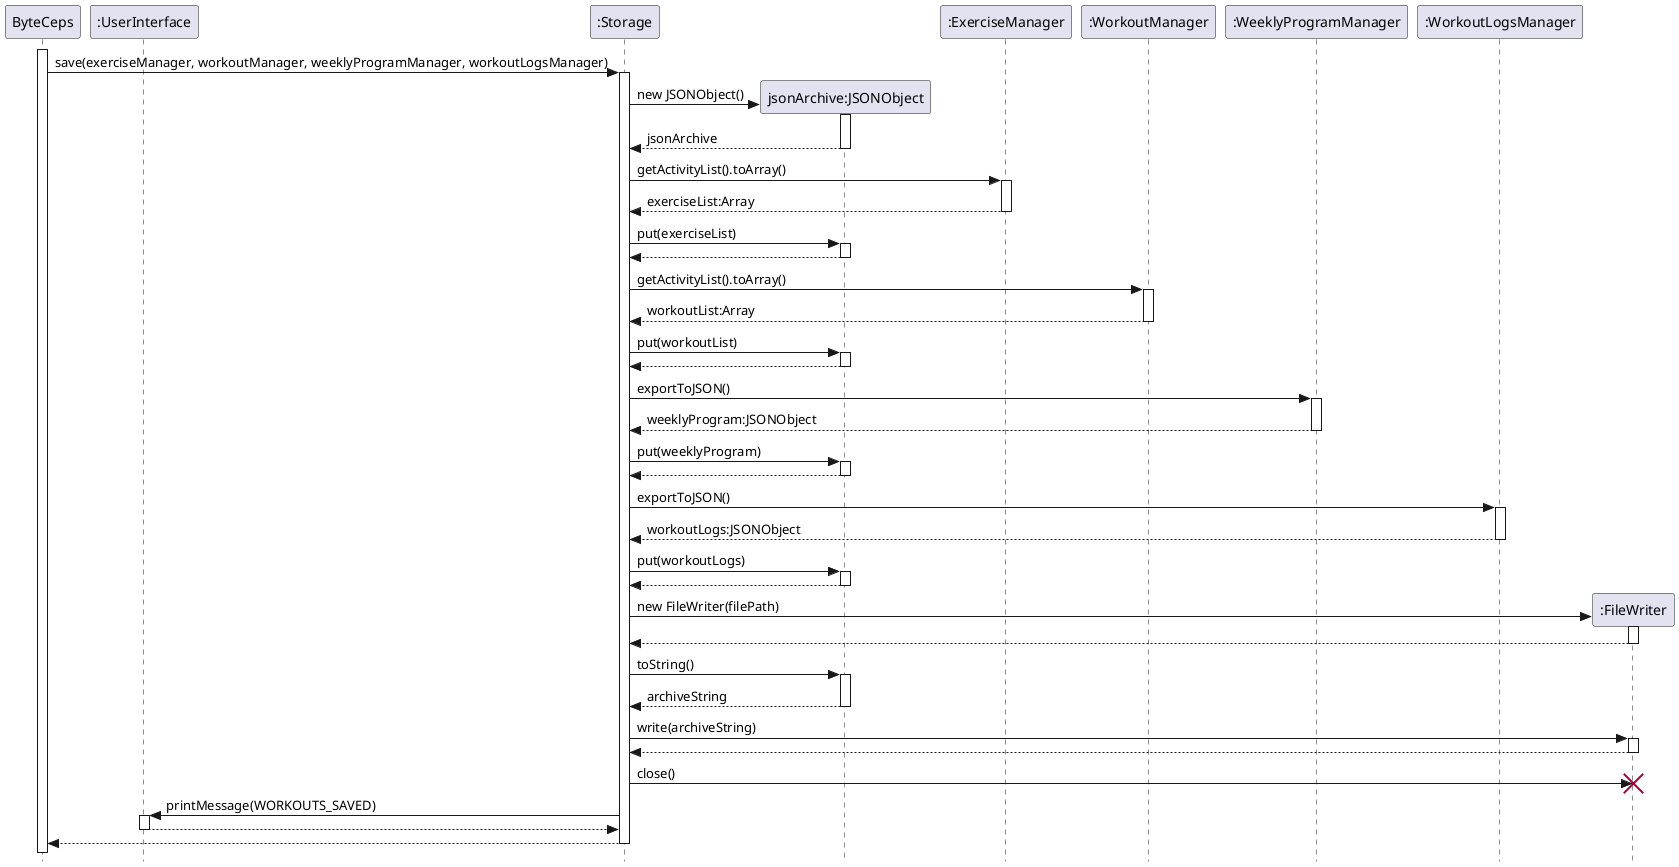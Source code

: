 @startuml SequenceDiagram

skinparam classAttributeIconSize 0
skinparam style strictuml

participant ByteCeps
participant ":UserInterface" as UserInterface
participant ":Storage" as Storage



activate ByteCeps
ByteCeps -> Storage : save(exerciseManager, workoutManager, weeklyProgramManager, workoutLogsManager)
activate Storage

create "jsonArchive:JSONObject" as jsonArchive
Storage -> jsonArchive : new JSONObject()
activate jsonArchive
jsonArchive --> Storage : jsonArchive
deactivate jsonArchive

participant ":ExerciseManager" as ExerciseManager
participant ":WorkoutManager" as WorkoutManager
participant ":WeeklyProgramManager" as WeeklyProgramManager
participant ":WorkoutLogsManager" as WorkoutLogsManager

Storage -> ExerciseManager : getActivityList().toArray()
activate ExerciseManager
ExerciseManager --> Storage : exerciseList:Array
deactivate ExerciseManager

Storage -> jsonArchive : put(exerciseList)
activate jsonArchive
jsonArchive --> Storage :
deactivate jsonArchive

Storage -> WorkoutManager : getActivityList().toArray()
activate WorkoutManager
WorkoutManager --> Storage : workoutList:Array
deactivate WorkoutManager

Storage -> jsonArchive : put(workoutList)
activate jsonArchive
jsonArchive --> Storage :
deactivate jsonArchive

Storage -> WeeklyProgramManager : exportToJSON()
activate WeeklyProgramManager
WeeklyProgramManager --> Storage : weeklyProgram:JSONObject
deactivate WeeklyProgramManager

Storage -> jsonArchive : put(weeklyProgram)
activate jsonArchive
jsonArchive --> Storage :
deactivate jsonArchive

Storage -> WorkoutLogsManager : exportToJSON()
activate WorkoutLogsManager
WorkoutLogsManager --> Storage : workoutLogs:JSONObject
deactivate WorkoutLogsManager

Storage -> jsonArchive : put(workoutLogs)
activate jsonArchive
jsonArchive --> Storage :
deactivate jsonArchive

create ":FileWriter" as FileWriter
Storage -> FileWriter: new FileWriter(filePath)
activate FileWriter
FileWriter --> Storage:
deactivate FileWriter

Storage -> jsonArchive : toString()
activate jsonArchive
jsonArchive --> Storage : archiveString
deactivate jsonArchive

Storage -> FileWriter: write(archiveString)
activate FileWriter
FileWriter --> Storage :
deactivate FileWriter

Storage -> FileWriter : close()
destroy FileWriter

Storage -> UserInterface : printMessage(WORKOUTS_SAVED)
activate UserInterface
UserInterface --> Storage :
deactivate UserInterface

Storage --> ByteCeps :
deactivate Storage

@enduml